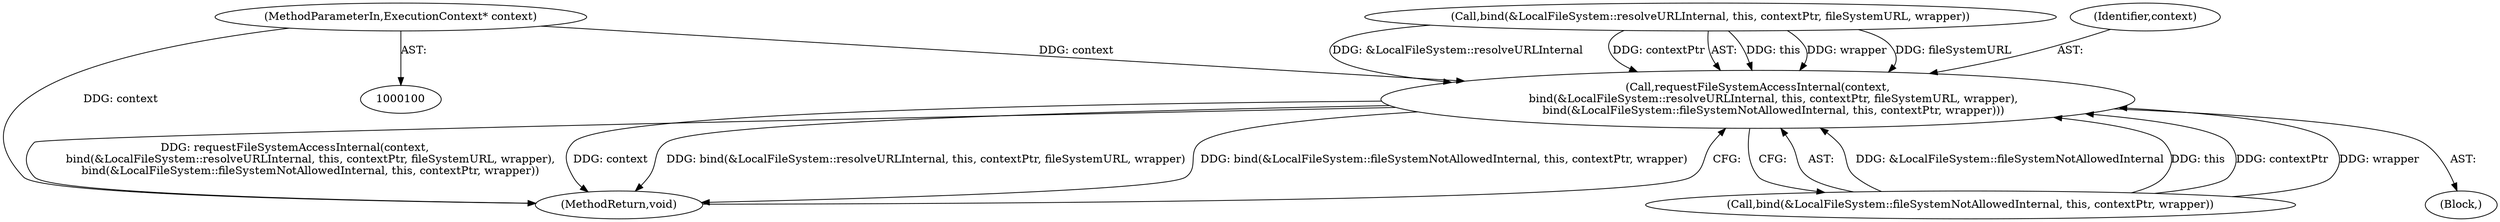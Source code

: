 digraph "0_Chrome_02c8303512ebed345011f7b545e2f418799be2f0_17@pointer" {
"1000101" [label="(MethodParameterIn,ExecutionContext* context)"];
"1000111" [label="(Call,requestFileSystemAccessInternal(context,\n         bind(&LocalFileSystem::resolveURLInternal, this, contextPtr, fileSystemURL, wrapper),\n         bind(&LocalFileSystem::fileSystemNotAllowedInternal, this, contextPtr, wrapper)))"];
"1000104" [label="(Block,)"];
"1000111" [label="(Call,requestFileSystemAccessInternal(context,\n         bind(&LocalFileSystem::resolveURLInternal, this, contextPtr, fileSystemURL, wrapper),\n         bind(&LocalFileSystem::fileSystemNotAllowedInternal, this, contextPtr, wrapper)))"];
"1000113" [label="(Call,bind(&LocalFileSystem::resolveURLInternal, this, contextPtr, fileSystemURL, wrapper))"];
"1000126" [label="(MethodReturn,void)"];
"1000101" [label="(MethodParameterIn,ExecutionContext* context)"];
"1000112" [label="(Identifier,context)"];
"1000120" [label="(Call,bind(&LocalFileSystem::fileSystemNotAllowedInternal, this, contextPtr, wrapper))"];
"1000101" -> "1000100"  [label="AST: "];
"1000101" -> "1000126"  [label="DDG: context"];
"1000101" -> "1000111"  [label="DDG: context"];
"1000111" -> "1000104"  [label="AST: "];
"1000111" -> "1000120"  [label="CFG: "];
"1000112" -> "1000111"  [label="AST: "];
"1000113" -> "1000111"  [label="AST: "];
"1000120" -> "1000111"  [label="AST: "];
"1000126" -> "1000111"  [label="CFG: "];
"1000111" -> "1000126"  [label="DDG: requestFileSystemAccessInternal(context,\n         bind(&LocalFileSystem::resolveURLInternal, this, contextPtr, fileSystemURL, wrapper),\n         bind(&LocalFileSystem::fileSystemNotAllowedInternal, this, contextPtr, wrapper))"];
"1000111" -> "1000126"  [label="DDG: context"];
"1000111" -> "1000126"  [label="DDG: bind(&LocalFileSystem::resolveURLInternal, this, contextPtr, fileSystemURL, wrapper)"];
"1000111" -> "1000126"  [label="DDG: bind(&LocalFileSystem::fileSystemNotAllowedInternal, this, contextPtr, wrapper)"];
"1000113" -> "1000111"  [label="DDG: this"];
"1000113" -> "1000111"  [label="DDG: wrapper"];
"1000113" -> "1000111"  [label="DDG: fileSystemURL"];
"1000113" -> "1000111"  [label="DDG: &LocalFileSystem::resolveURLInternal"];
"1000113" -> "1000111"  [label="DDG: contextPtr"];
"1000120" -> "1000111"  [label="DDG: &LocalFileSystem::fileSystemNotAllowedInternal"];
"1000120" -> "1000111"  [label="DDG: this"];
"1000120" -> "1000111"  [label="DDG: contextPtr"];
"1000120" -> "1000111"  [label="DDG: wrapper"];
}

